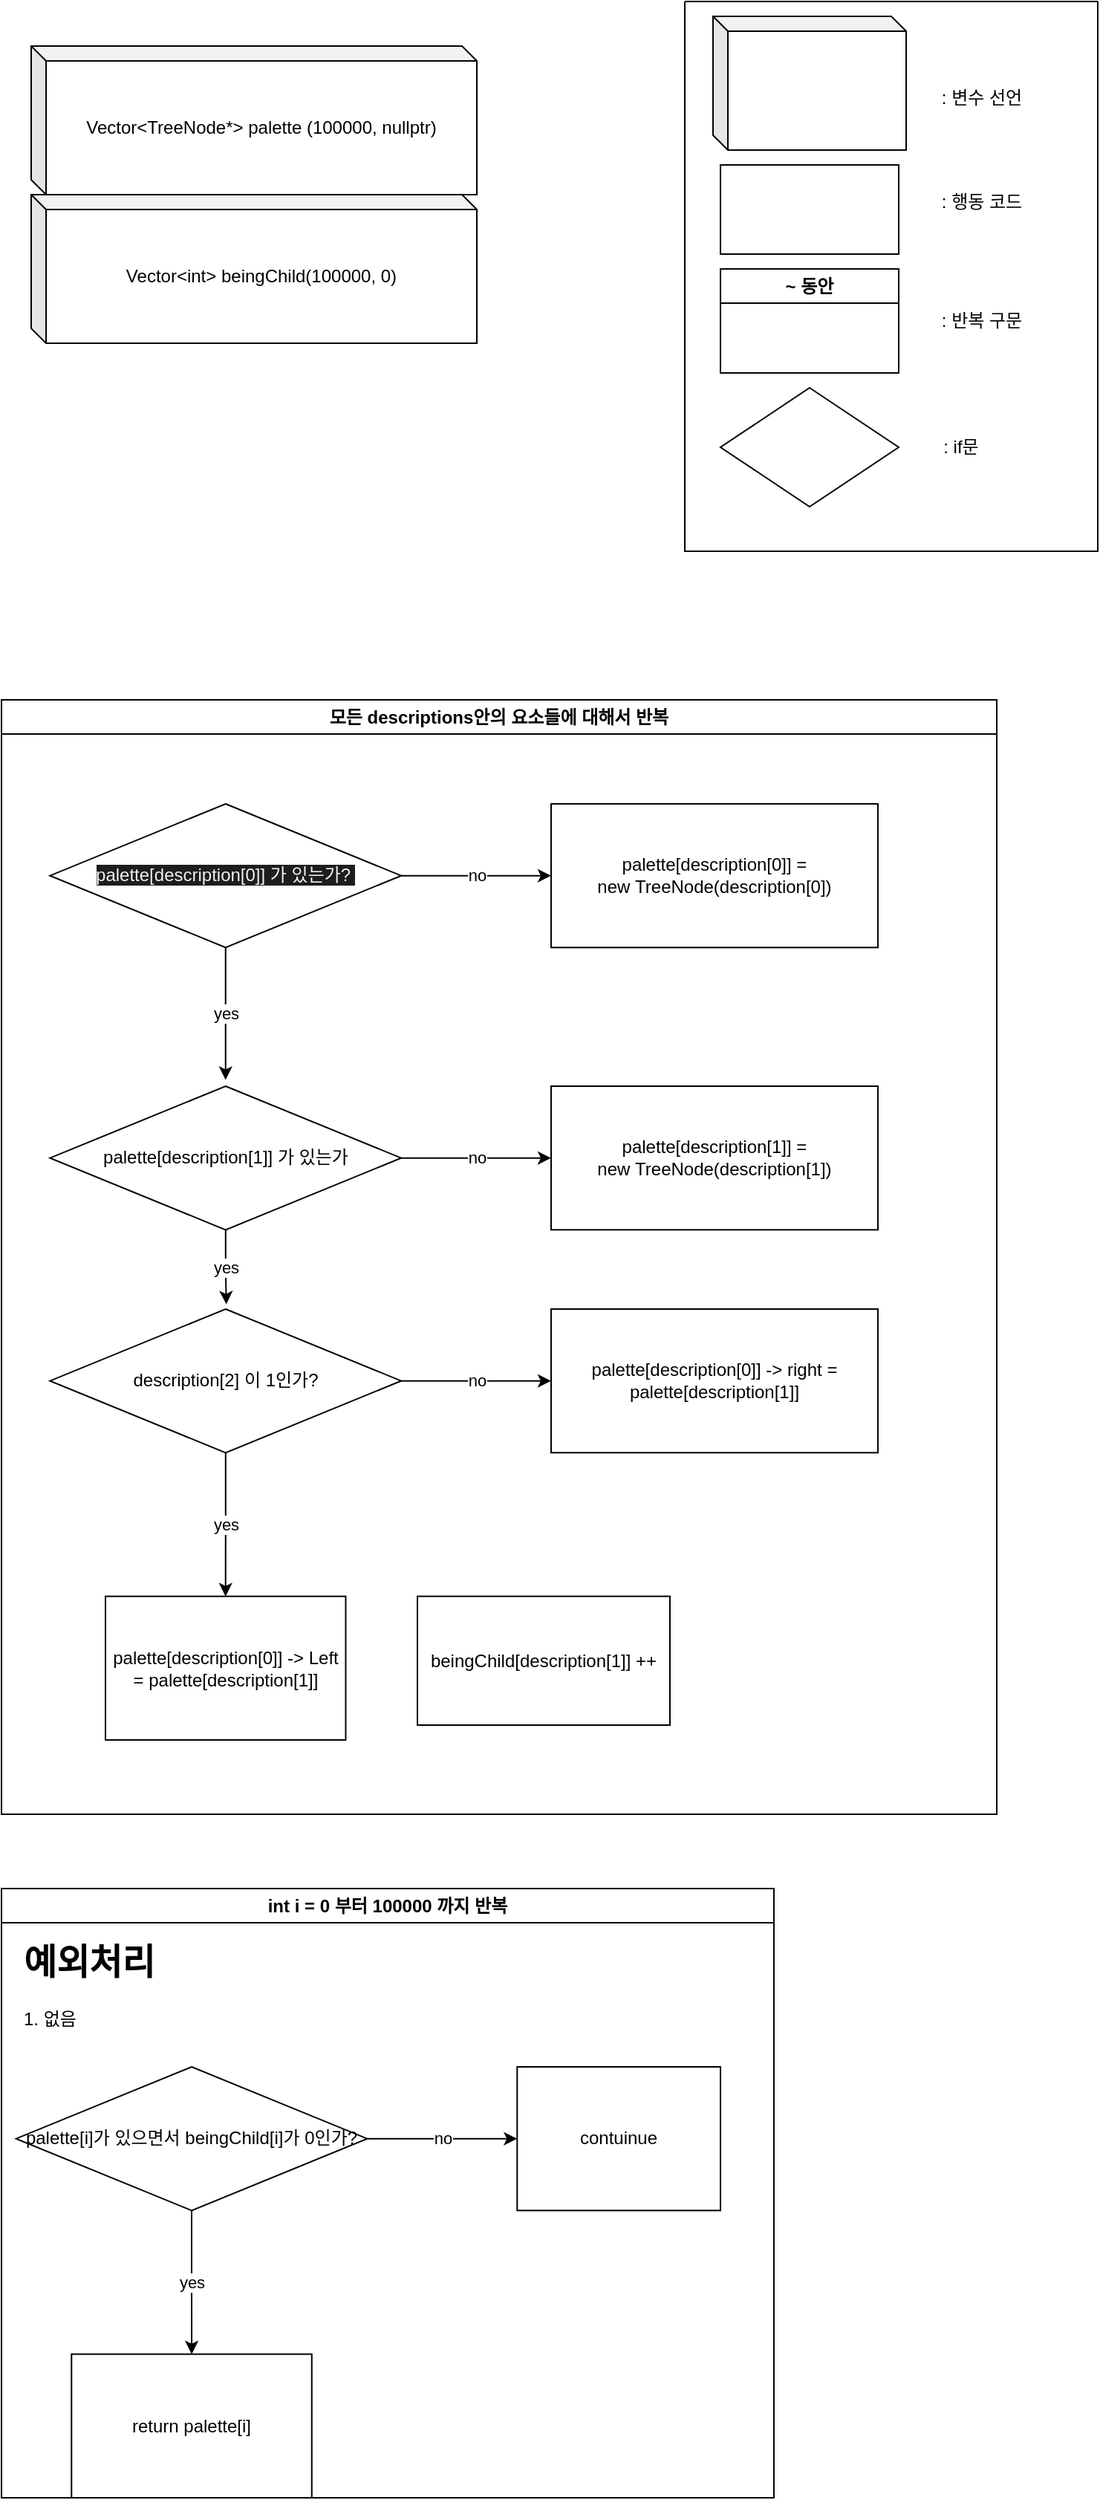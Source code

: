 <mxfile version="22.1.16" type="device">
  <diagram name="페이지-1" id="F34MONkyGlDPPn8LT_1q">
    <mxGraphModel dx="1026" dy="620" grid="1" gridSize="10" guides="1" tooltips="1" connect="1" arrows="1" fold="1" page="1" pageScale="1" pageWidth="827" pageHeight="1169" math="0" shadow="0">
      <root>
        <mxCell id="0" />
        <mxCell id="1" parent="0" />
        <mxCell id="nwOBhyf6DWOczEvgbEcY-1" value="" style="swimlane;startSize=0;" vertex="1" parent="1">
          <mxGeometry x="520" y="20" width="278" height="370" as="geometry" />
        </mxCell>
        <mxCell id="nwOBhyf6DWOczEvgbEcY-2" value=": 변수 선언" style="text;html=1;align=center;verticalAlign=middle;whiteSpace=wrap;rounded=0;" vertex="1" parent="nwOBhyf6DWOczEvgbEcY-1">
          <mxGeometry x="170" y="50" width="60" height="30" as="geometry" />
        </mxCell>
        <mxCell id="nwOBhyf6DWOczEvgbEcY-3" value="" style="rounded=0;whiteSpace=wrap;html=1;" vertex="1" parent="nwOBhyf6DWOczEvgbEcY-1">
          <mxGeometry x="24" y="110" width="120" height="60" as="geometry" />
        </mxCell>
        <mxCell id="nwOBhyf6DWOczEvgbEcY-4" value=": 행동 코드" style="text;html=1;align=center;verticalAlign=middle;whiteSpace=wrap;rounded=0;" vertex="1" parent="nwOBhyf6DWOczEvgbEcY-1">
          <mxGeometry x="170" y="120" width="60" height="30" as="geometry" />
        </mxCell>
        <mxCell id="nwOBhyf6DWOczEvgbEcY-5" value="~ 동안" style="swimlane;whiteSpace=wrap;html=1;" vertex="1" parent="nwOBhyf6DWOczEvgbEcY-1">
          <mxGeometry x="24" y="180" width="120" height="70" as="geometry" />
        </mxCell>
        <mxCell id="nwOBhyf6DWOczEvgbEcY-6" value=": 반복 구문" style="text;html=1;align=center;verticalAlign=middle;whiteSpace=wrap;rounded=0;" vertex="1" parent="nwOBhyf6DWOczEvgbEcY-1">
          <mxGeometry x="170" y="200" width="60" height="30" as="geometry" />
        </mxCell>
        <mxCell id="nwOBhyf6DWOczEvgbEcY-7" value="" style="rhombus;whiteSpace=wrap;html=1;" vertex="1" parent="nwOBhyf6DWOczEvgbEcY-1">
          <mxGeometry x="24" y="260" width="120" height="80" as="geometry" />
        </mxCell>
        <mxCell id="nwOBhyf6DWOczEvgbEcY-8" value=": if문" style="text;html=1;align=center;verticalAlign=middle;whiteSpace=wrap;rounded=0;" vertex="1" parent="nwOBhyf6DWOczEvgbEcY-1">
          <mxGeometry x="156" y="285" width="60" height="30" as="geometry" />
        </mxCell>
        <mxCell id="nwOBhyf6DWOczEvgbEcY-9" value="" style="shape=cube;whiteSpace=wrap;html=1;boundedLbl=1;backgroundOutline=1;darkOpacity=0.05;darkOpacity2=0.1;size=10;" vertex="1" parent="nwOBhyf6DWOczEvgbEcY-1">
          <mxGeometry x="19" y="10" width="130" height="90" as="geometry" />
        </mxCell>
        <mxCell id="nwOBhyf6DWOczEvgbEcY-12" value="모든&amp;nbsp;descriptions안의 요소들에 대해서 반복" style="swimlane;whiteSpace=wrap;html=1;" vertex="1" parent="1">
          <mxGeometry x="60" y="490" width="670" height="750" as="geometry" />
        </mxCell>
        <mxCell id="nwOBhyf6DWOczEvgbEcY-16" value="" style="group" vertex="1" connectable="0" parent="nwOBhyf6DWOczEvgbEcY-12">
          <mxGeometry x="70" y="70" width="520" height="680" as="geometry" />
        </mxCell>
        <mxCell id="nwOBhyf6DWOczEvgbEcY-17" value="&lt;meta charset=&quot;utf-8&quot;&gt;&lt;span style=&quot;color: rgb(240, 240, 240); font-family: Helvetica; font-size: 12px; font-style: normal; font-variant-ligatures: normal; font-variant-caps: normal; font-weight: 400; letter-spacing: normal; orphans: 2; text-align: center; text-indent: 0px; text-transform: none; widows: 2; word-spacing: 0px; -webkit-text-stroke-width: 0px; background-color: rgb(27, 29, 30); text-decoration-thickness: initial; text-decoration-style: initial; text-decoration-color: initial; float: none; display: inline !important;&quot;&gt;palette[description[0]] 가 있는가?&amp;nbsp;&lt;/span&gt;" style="rhombus;whiteSpace=wrap;html=1;" vertex="1" parent="nwOBhyf6DWOczEvgbEcY-16">
          <mxGeometry x="-37.322" width="236.373" height="96.667" as="geometry" />
        </mxCell>
        <mxCell id="nwOBhyf6DWOczEvgbEcY-19" value="yes" style="edgeStyle=orthogonalEdgeStyle;rounded=0;orthogonalLoop=1;jettySize=auto;html=1;entryX=0.5;entryY=-0.044;entryDx=0;entryDy=0;entryPerimeter=0;" edge="1" parent="nwOBhyf6DWOczEvgbEcY-16" source="nwOBhyf6DWOczEvgbEcY-17" target="nwOBhyf6DWOczEvgbEcY-23">
          <mxGeometry relative="1" as="geometry">
            <mxPoint x="80.833" y="193.333" as="targetPoint" />
          </mxGeometry>
        </mxCell>
        <mxCell id="nwOBhyf6DWOczEvgbEcY-20" value="palette[description[0]] = new&amp;nbsp;TreeNode(description[0])" style="whiteSpace=wrap;html=1;rounded=0;" vertex="1" parent="nwOBhyf6DWOczEvgbEcY-16">
          <mxGeometry x="300" width="220" height="96.67" as="geometry" />
        </mxCell>
        <mxCell id="nwOBhyf6DWOczEvgbEcY-21" value="no" style="edgeStyle=orthogonalEdgeStyle;rounded=0;orthogonalLoop=1;jettySize=auto;html=1;" edge="1" parent="nwOBhyf6DWOczEvgbEcY-16" source="nwOBhyf6DWOczEvgbEcY-17" target="nwOBhyf6DWOczEvgbEcY-20">
          <mxGeometry relative="1" as="geometry" />
        </mxCell>
        <mxCell id="nwOBhyf6DWOczEvgbEcY-22" value="" style="group" vertex="1" connectable="0" parent="nwOBhyf6DWOczEvgbEcY-16">
          <mxGeometry y="190" width="520" height="490" as="geometry" />
        </mxCell>
        <mxCell id="nwOBhyf6DWOczEvgbEcY-23" value="palette[description[1]] 가 있는가" style="rhombus;whiteSpace=wrap;html=1;" vertex="1" parent="nwOBhyf6DWOczEvgbEcY-22">
          <mxGeometry x="-37.322" width="236.373" height="96.667" as="geometry" />
        </mxCell>
        <mxCell id="nwOBhyf6DWOczEvgbEcY-25" value="yes" style="edgeStyle=orthogonalEdgeStyle;rounded=0;orthogonalLoop=1;jettySize=auto;html=1;entryX=0.502;entryY=-0.033;entryDx=0;entryDy=0;entryPerimeter=0;" edge="1" parent="nwOBhyf6DWOczEvgbEcY-22" source="nwOBhyf6DWOczEvgbEcY-23" target="nwOBhyf6DWOczEvgbEcY-30">
          <mxGeometry relative="1" as="geometry">
            <mxPoint x="80.87" y="193.333" as="targetPoint" />
          </mxGeometry>
        </mxCell>
        <mxCell id="nwOBhyf6DWOczEvgbEcY-26" value="palette[description[1]] = new&amp;nbsp;TreeNode(description[1])" style="whiteSpace=wrap;html=1;rounded=0;" vertex="1" parent="nwOBhyf6DWOczEvgbEcY-22">
          <mxGeometry x="300" width="220" height="96.67" as="geometry" />
        </mxCell>
        <mxCell id="nwOBhyf6DWOczEvgbEcY-27" value="no" style="edgeStyle=orthogonalEdgeStyle;rounded=0;orthogonalLoop=1;jettySize=auto;html=1;" edge="1" parent="nwOBhyf6DWOczEvgbEcY-22" source="nwOBhyf6DWOczEvgbEcY-23" target="nwOBhyf6DWOczEvgbEcY-26">
          <mxGeometry relative="1" as="geometry" />
        </mxCell>
        <mxCell id="nwOBhyf6DWOczEvgbEcY-29" value="" style="group" vertex="1" connectable="0" parent="nwOBhyf6DWOczEvgbEcY-22">
          <mxGeometry y="150" width="520" height="290" as="geometry" />
        </mxCell>
        <mxCell id="nwOBhyf6DWOczEvgbEcY-30" value="description[2] 이 1인가?" style="rhombus;whiteSpace=wrap;html=1;" vertex="1" parent="nwOBhyf6DWOczEvgbEcY-29">
          <mxGeometry x="-37.322" width="236.373" height="96.667" as="geometry" />
        </mxCell>
        <mxCell id="nwOBhyf6DWOczEvgbEcY-31" value="palette[description[0]] -&amp;gt; Left = palette[description[1]]" style="whiteSpace=wrap;html=1;rounded=0;" vertex="1" parent="nwOBhyf6DWOczEvgbEcY-29">
          <mxGeometry y="193.333" width="161.729" height="96.667" as="geometry" />
        </mxCell>
        <mxCell id="nwOBhyf6DWOczEvgbEcY-32" value="yes" style="edgeStyle=orthogonalEdgeStyle;rounded=0;orthogonalLoop=1;jettySize=auto;html=1;" edge="1" parent="nwOBhyf6DWOczEvgbEcY-29" source="nwOBhyf6DWOczEvgbEcY-30" target="nwOBhyf6DWOczEvgbEcY-31">
          <mxGeometry relative="1" as="geometry" />
        </mxCell>
        <mxCell id="nwOBhyf6DWOczEvgbEcY-33" value="palette[description[0]] -&amp;gt; right = palette[description[1]]" style="whiteSpace=wrap;html=1;rounded=0;" vertex="1" parent="nwOBhyf6DWOczEvgbEcY-29">
          <mxGeometry x="300" width="220" height="96.67" as="geometry" />
        </mxCell>
        <mxCell id="nwOBhyf6DWOczEvgbEcY-34" value="no" style="edgeStyle=orthogonalEdgeStyle;rounded=0;orthogonalLoop=1;jettySize=auto;html=1;" edge="1" parent="nwOBhyf6DWOczEvgbEcY-29" source="nwOBhyf6DWOczEvgbEcY-30" target="nwOBhyf6DWOczEvgbEcY-33">
          <mxGeometry relative="1" as="geometry" />
        </mxCell>
        <mxCell id="nwOBhyf6DWOczEvgbEcY-37" value="beingChild[description[1]] ++" style="rounded=0;whiteSpace=wrap;html=1;" vertex="1" parent="nwOBhyf6DWOczEvgbEcY-29">
          <mxGeometry x="210" y="193.33" width="170" height="86.67" as="geometry" />
        </mxCell>
        <mxCell id="nwOBhyf6DWOczEvgbEcY-13" value="Vector&amp;lt;TreeNode*&amp;gt; palette (100000, nullptr)" style="shape=cube;whiteSpace=wrap;html=1;boundedLbl=1;backgroundOutline=1;darkOpacity=0.05;darkOpacity2=0.1;size=10;" vertex="1" parent="1">
          <mxGeometry x="80" y="50" width="300" height="100" as="geometry" />
        </mxCell>
        <mxCell id="nwOBhyf6DWOczEvgbEcY-14" value="Vector&amp;lt;int&amp;gt; beingChild(100000, 0)" style="shape=cube;whiteSpace=wrap;html=1;boundedLbl=1;backgroundOutline=1;darkOpacity=0.05;darkOpacity2=0.1;size=10;" vertex="1" parent="1">
          <mxGeometry x="80" y="150" width="300" height="100" as="geometry" />
        </mxCell>
        <mxCell id="nwOBhyf6DWOczEvgbEcY-38" value="int i = 0 부터 100000 까지 반복" style="swimlane;whiteSpace=wrap;html=1;" vertex="1" parent="1">
          <mxGeometry x="60" y="1290" width="520" height="410" as="geometry" />
        </mxCell>
        <mxCell id="nwOBhyf6DWOczEvgbEcY-39" value="&lt;h1&gt;예외처리&lt;/h1&gt;&lt;p&gt;1. 없음&lt;/p&gt;" style="text;html=1;strokeColor=none;fillColor=none;spacing=5;spacingTop=-20;whiteSpace=wrap;overflow=hidden;rounded=0;" vertex="1" parent="nwOBhyf6DWOczEvgbEcY-38">
          <mxGeometry x="10" y="30" width="386" height="120" as="geometry" />
        </mxCell>
        <mxCell id="nwOBhyf6DWOczEvgbEcY-46" value="" style="group" vertex="1" connectable="0" parent="nwOBhyf6DWOczEvgbEcY-38">
          <mxGeometry x="47.15" y="120" width="436.85" height="290" as="geometry" />
        </mxCell>
        <mxCell id="nwOBhyf6DWOczEvgbEcY-47" value="palette[i]가 있으면서 beingChild[i]가 0인가?" style="rhombus;whiteSpace=wrap;html=1;" vertex="1" parent="nwOBhyf6DWOczEvgbEcY-46">
          <mxGeometry x="-37.322" width="236.373" height="96.667" as="geometry" />
        </mxCell>
        <mxCell id="nwOBhyf6DWOczEvgbEcY-48" value="return palette[i]" style="whiteSpace=wrap;html=1;rounded=0;" vertex="1" parent="nwOBhyf6DWOczEvgbEcY-46">
          <mxGeometry y="193.333" width="161.729" height="96.667" as="geometry" />
        </mxCell>
        <mxCell id="nwOBhyf6DWOczEvgbEcY-49" value="yes" style="edgeStyle=orthogonalEdgeStyle;rounded=0;orthogonalLoop=1;jettySize=auto;html=1;" edge="1" parent="nwOBhyf6DWOczEvgbEcY-46" source="nwOBhyf6DWOczEvgbEcY-47" target="nwOBhyf6DWOczEvgbEcY-48">
          <mxGeometry relative="1" as="geometry" />
        </mxCell>
        <mxCell id="nwOBhyf6DWOczEvgbEcY-50" value="contuinue" style="whiteSpace=wrap;html=1;rounded=0;" vertex="1" parent="nwOBhyf6DWOczEvgbEcY-46">
          <mxGeometry x="300.003" width="136.847" height="96.667" as="geometry" />
        </mxCell>
        <mxCell id="nwOBhyf6DWOczEvgbEcY-51" value="no" style="edgeStyle=orthogonalEdgeStyle;rounded=0;orthogonalLoop=1;jettySize=auto;html=1;" edge="1" parent="nwOBhyf6DWOczEvgbEcY-46" source="nwOBhyf6DWOczEvgbEcY-47" target="nwOBhyf6DWOczEvgbEcY-50">
          <mxGeometry relative="1" as="geometry" />
        </mxCell>
      </root>
    </mxGraphModel>
  </diagram>
</mxfile>
